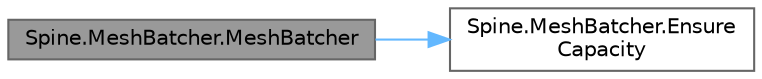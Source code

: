 digraph "Spine.MeshBatcher.MeshBatcher"
{
 // LATEX_PDF_SIZE
  bgcolor="transparent";
  edge [fontname=Helvetica,fontsize=10,labelfontname=Helvetica,labelfontsize=10];
  node [fontname=Helvetica,fontsize=10,shape=box,height=0.2,width=0.4];
  rankdir="LR";
  Node1 [id="Node000001",label="Spine.MeshBatcher.MeshBatcher",height=0.2,width=0.4,color="gray40", fillcolor="grey60", style="filled", fontcolor="black",tooltip=" "];
  Node1 -> Node2 [id="edge1_Node000001_Node000002",color="steelblue1",style="solid",tooltip=" "];
  Node2 [id="Node000002",label="Spine.MeshBatcher.Ensure\lCapacity",height=0.2,width=0.4,color="grey40", fillcolor="white", style="filled",URL="$class_spine_1_1_mesh_batcher.html#a6dc955e05c8c8c398712f7a341090102",tooltip=" "];
}
